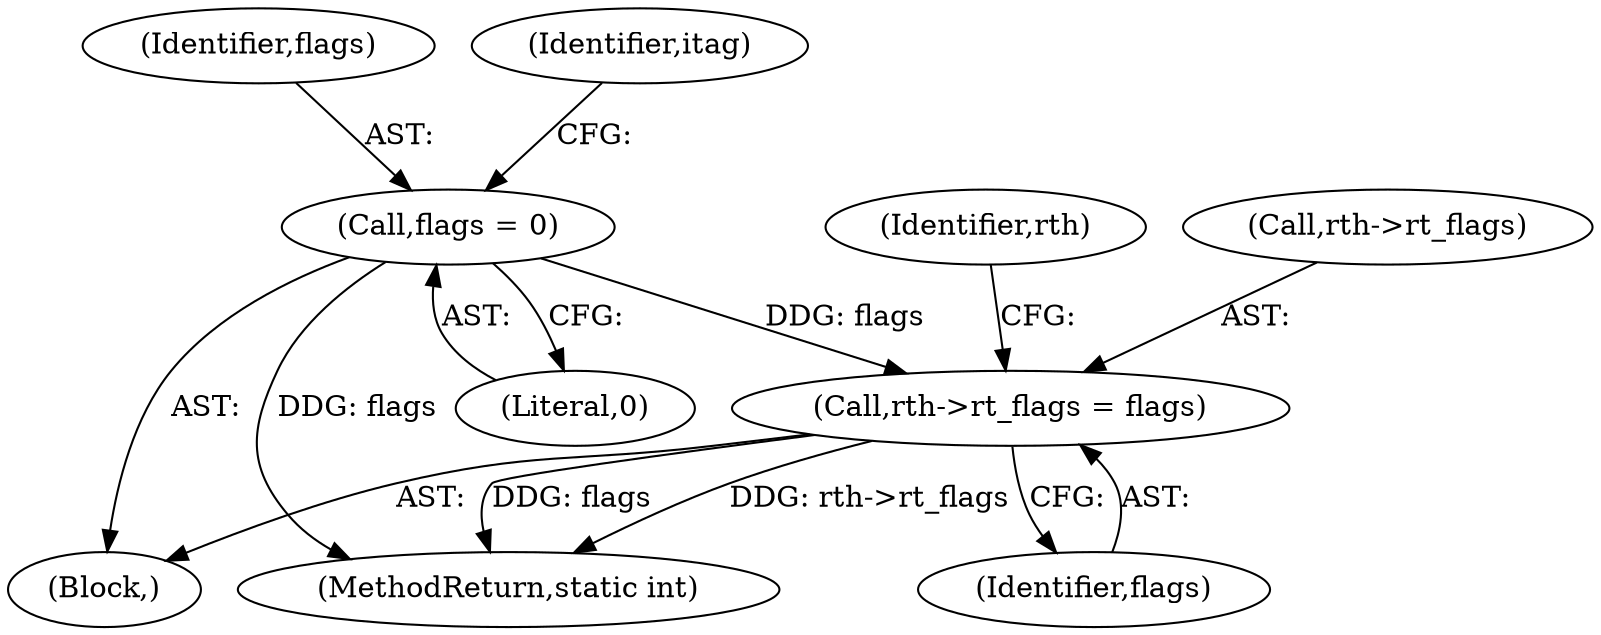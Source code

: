 digraph "0_linux_df4d92549f23e1c037e83323aff58a21b3de7fe0_0@pointer" {
"1000306" [label="(Call,rth->rt_flags = flags)"];
"1000115" [label="(Call,flags = 0)"];
"1000116" [label="(Identifier,flags)"];
"1000307" [label="(Call,rth->rt_flags)"];
"1000115" [label="(Call,flags = 0)"];
"1000389" [label="(MethodReturn,static int)"];
"1000306" [label="(Call,rth->rt_flags = flags)"];
"1000109" [label="(Block,)"];
"1000121" [label="(Identifier,itag)"];
"1000117" [label="(Literal,0)"];
"1000310" [label="(Identifier,flags)"];
"1000313" [label="(Identifier,rth)"];
"1000306" -> "1000109"  [label="AST: "];
"1000306" -> "1000310"  [label="CFG: "];
"1000307" -> "1000306"  [label="AST: "];
"1000310" -> "1000306"  [label="AST: "];
"1000313" -> "1000306"  [label="CFG: "];
"1000306" -> "1000389"  [label="DDG: flags"];
"1000306" -> "1000389"  [label="DDG: rth->rt_flags"];
"1000115" -> "1000306"  [label="DDG: flags"];
"1000115" -> "1000109"  [label="AST: "];
"1000115" -> "1000117"  [label="CFG: "];
"1000116" -> "1000115"  [label="AST: "];
"1000117" -> "1000115"  [label="AST: "];
"1000121" -> "1000115"  [label="CFG: "];
"1000115" -> "1000389"  [label="DDG: flags"];
}
